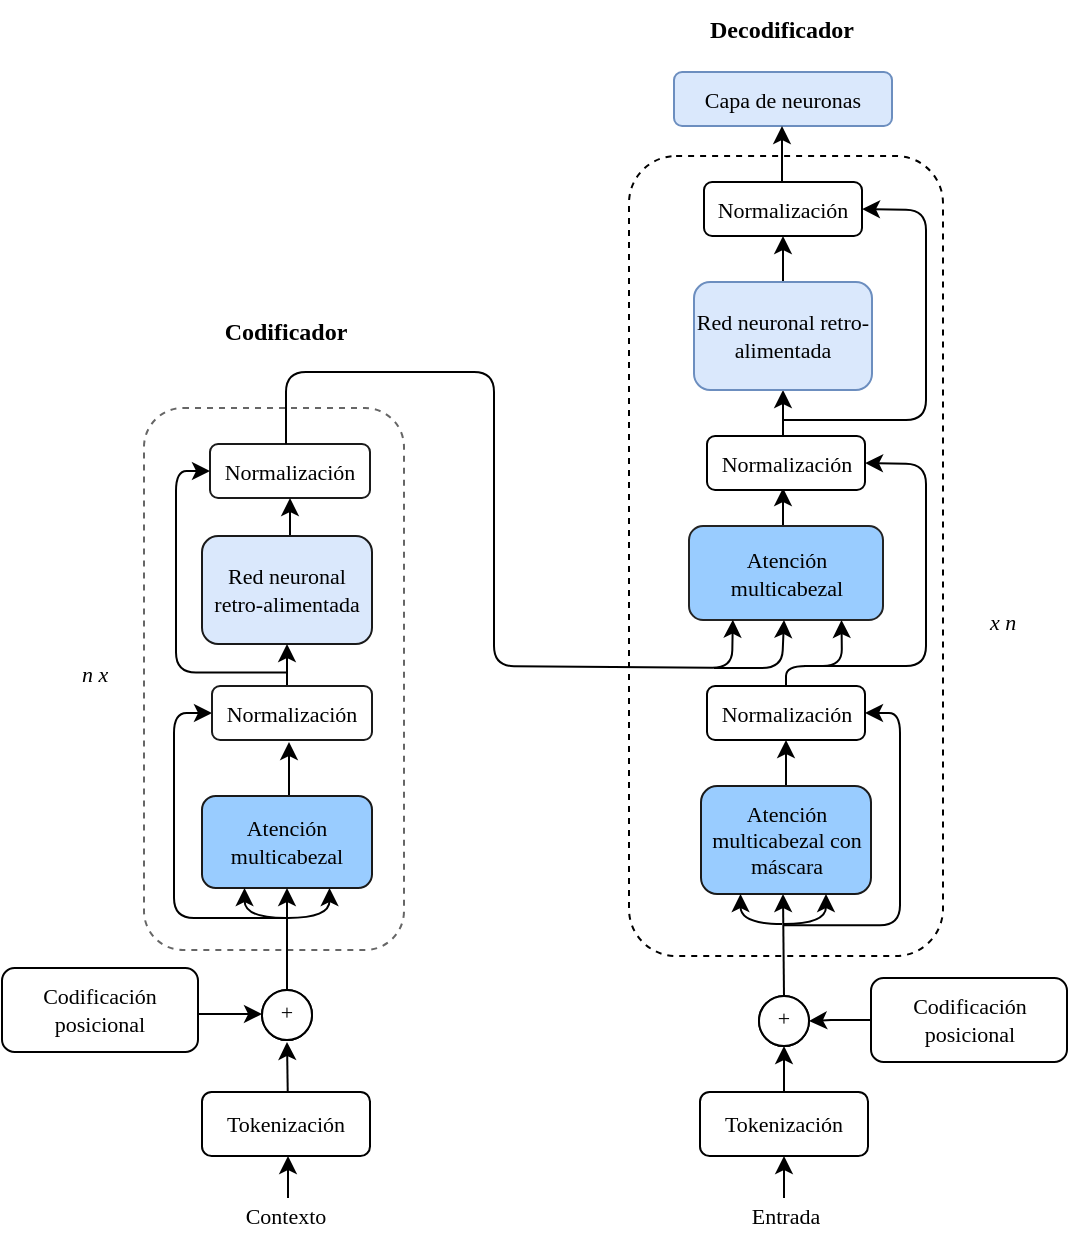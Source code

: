 <mxfile version="21.3.8" type="device">
  <diagram id="AllzhJJeG0eL6vwa1mOl" name="Page-1">
    <mxGraphModel dx="569" dy="738" grid="0" gridSize="10" guides="1" tooltips="1" connect="1" arrows="1" fold="1" page="1" pageScale="1" pageWidth="827" pageHeight="1169" math="0" shadow="0">
      <root>
        <mxCell id="0" />
        <mxCell id="1" parent="0" />
        <mxCell id="erCxGVNcBSu2ljuZGB63-1" value="" style="rounded=1;whiteSpace=wrap;html=1;fillColor=#FFFFFF;strokeColor=#666666;fontColor=#333333;dashed=1;fontSize=11;fontFamily=PT Serif;fontSource=https%3A%2F%2Ffonts.googleapis.com%2Fcss%3Ffamily%3DPT%2BSerif;" parent="1" vertex="1">
          <mxGeometry x="242.0" y="267" width="130" height="271" as="geometry" />
        </mxCell>
        <mxCell id="erCxGVNcBSu2ljuZGB63-2" value="&lt;font style=&quot;font-size: 11px;&quot;&gt;Normalización&lt;/font&gt;" style="rounded=1;whiteSpace=wrap;html=1;fillColor=#FFFFFF;strokeColor=#1A1A1A;flipV=1;fontFamily=PT Serif;fontSource=https%3A%2F%2Ffonts.googleapis.com%2Fcss%3Ffamily%3DPT%2BSerif;fontSize=11;" parent="1" vertex="1">
          <mxGeometry x="275" y="285" width="80" height="27" as="geometry" />
        </mxCell>
        <mxCell id="erCxGVNcBSu2ljuZGB63-19" style="edgeStyle=orthogonalEdgeStyle;rounded=0;orthogonalLoop=1;jettySize=auto;html=1;exitX=0.5;exitY=0;exitDx=0;exitDy=0;entryX=0.5;entryY=1;entryDx=0;entryDy=0;startArrow=none;startFill=0;endArrow=classic;endFill=1;fontSize=11;fontFamily=PT Serif;fontSource=https%3A%2F%2Ffonts.googleapis.com%2Fcss%3Ffamily%3DPT%2BSerif;" parent="1" source="erCxGVNcBSu2ljuZGB63-3" target="erCxGVNcBSu2ljuZGB63-2" edge="1">
          <mxGeometry relative="1" as="geometry" />
        </mxCell>
        <mxCell id="erCxGVNcBSu2ljuZGB63-3" value="&lt;font style=&quot;font-size: 11px;&quot;&gt;Red neuronal retro-alimentada&lt;/font&gt;" style="rounded=1;whiteSpace=wrap;html=1;fillColor=#dae8fc;strokeColor=#1A1A1A;flipV=1;fontFamily=PT Serif;fontSource=https%3A%2F%2Ffonts.googleapis.com%2Fcss%3Ffamily%3DPT%2BSerif;fontSize=11;" parent="1" vertex="1">
          <mxGeometry x="271.0" y="331" width="85" height="54" as="geometry" />
        </mxCell>
        <mxCell id="erCxGVNcBSu2ljuZGB63-11" style="edgeStyle=orthogonalEdgeStyle;rounded=1;orthogonalLoop=1;jettySize=auto;html=1;exitX=0;exitY=0.5;exitDx=0;exitDy=0;startArrow=classic;startFill=1;endArrow=none;endFill=0;fontSize=11;fontFamily=PT Serif;fontSource=https%3A%2F%2Ffonts.googleapis.com%2Fcss%3Ffamily%3DPT%2BSerif;" parent="1" edge="1" source="6JTqqpPswOs1U7iw3UKr-2">
          <mxGeometry relative="1" as="geometry">
            <mxPoint x="277.103" y="418.724" as="sourcePoint" />
            <mxPoint x="313" y="522" as="targetPoint" />
            <Array as="points">
              <mxPoint x="257" y="420" />
              <mxPoint x="257" y="522" />
            </Array>
          </mxGeometry>
        </mxCell>
        <mxCell id="erCxGVNcBSu2ljuZGB63-16" style="edgeStyle=orthogonalEdgeStyle;rounded=0;orthogonalLoop=1;jettySize=auto;html=1;exitX=0.5;exitY=0;exitDx=0;exitDy=0;entryX=0.5;entryY=1;entryDx=0;entryDy=0;startArrow=none;startFill=0;endArrow=classic;endFill=1;fontSize=11;fontFamily=PT Serif;fontSource=https%3A%2F%2Ffonts.googleapis.com%2Fcss%3Ffamily%3DPT%2BSerif;" parent="1" target="erCxGVNcBSu2ljuZGB63-3" edge="1">
          <mxGeometry relative="1" as="geometry">
            <mxPoint x="314.5" y="406" as="sourcePoint" />
          </mxGeometry>
        </mxCell>
        <mxCell id="erCxGVNcBSu2ljuZGB63-15" style="edgeStyle=orthogonalEdgeStyle;rounded=0;orthogonalLoop=1;jettySize=auto;html=1;exitX=0.5;exitY=0;exitDx=0;exitDy=0;entryX=0.5;entryY=1;entryDx=0;entryDy=0;startArrow=none;startFill=0;endArrow=classic;endFill=1;fontSize=11;fontFamily=PT Serif;fontSource=https%3A%2F%2Ffonts.googleapis.com%2Fcss%3Ffamily%3DPT%2BSerif;" parent="1" source="erCxGVNcBSu2ljuZGB63-5" edge="1">
          <mxGeometry relative="1" as="geometry">
            <mxPoint x="314.5" y="434" as="targetPoint" />
          </mxGeometry>
        </mxCell>
        <mxCell id="erCxGVNcBSu2ljuZGB63-5" value="&lt;font style=&quot;font-size: 11px;&quot;&gt;Atención multicabezal&lt;/font&gt;" style="rounded=1;whiteSpace=wrap;html=1;fillColor=#99CCFF;strokeColor=#1A1A1A;flipV=1;fontFamily=PT Serif;fontSource=https%3A%2F%2Ffonts.googleapis.com%2Fcss%3Ffamily%3DPT%2BSerif;gradientColor=none;align=center;fontSize=11;" parent="1" vertex="1">
          <mxGeometry x="271" y="461" width="85" height="46" as="geometry" />
        </mxCell>
        <mxCell id="erCxGVNcBSu2ljuZGB63-8" style="edgeStyle=orthogonalEdgeStyle;rounded=0;orthogonalLoop=1;jettySize=auto;html=1;exitX=0.5;exitY=0;exitDx=0;exitDy=0;entryX=0.5;entryY=1;entryDx=0;entryDy=0;fontSize=11;fontFamily=PT Serif;fontSource=https%3A%2F%2Ffonts.googleapis.com%2Fcss%3Ffamily%3DPT%2BSerif;" parent="1" edge="1">
          <mxGeometry relative="1" as="geometry">
            <mxPoint x="313.5" y="558" as="sourcePoint" />
            <mxPoint x="313.5" y="507.0" as="targetPoint" />
          </mxGeometry>
        </mxCell>
        <mxCell id="erCxGVNcBSu2ljuZGB63-7" value="" style="endArrow=classic;html=1;entryX=0.5;entryY=1;entryDx=0;entryDy=0;fontSize=11;fontFamily=PT Serif;fontSource=https%3A%2F%2Ffonts.googleapis.com%2Fcss%3Ffamily%3DPT%2BSerif;" parent="1" edge="1">
          <mxGeometry width="50" height="50" relative="1" as="geometry">
            <mxPoint x="314" y="618" as="sourcePoint" />
            <mxPoint x="313.5" y="584" as="targetPoint" />
          </mxGeometry>
        </mxCell>
        <mxCell id="erCxGVNcBSu2ljuZGB63-32" value="" style="rounded=1;whiteSpace=wrap;html=1;dashed=1;fontSize=11;fontFamily=PT Serif;fontSource=https%3A%2F%2Ffonts.googleapis.com%2Fcss%3Ffamily%3DPT%2BSerif;" parent="1" vertex="1">
          <mxGeometry x="484.5" y="141" width="157" height="400" as="geometry" />
        </mxCell>
        <mxCell id="erCxGVNcBSu2ljuZGB63-48" style="edgeStyle=orthogonalEdgeStyle;rounded=0;orthogonalLoop=1;jettySize=auto;html=1;exitX=0.481;exitY=1.007;exitDx=0;exitDy=0;entryX=0.5;entryY=1;entryDx=0;entryDy=0;startArrow=none;startFill=0;endArrow=classic;endFill=1;exitPerimeter=0;fontSize=11;fontFamily=PT Serif;fontSource=https%3A%2F%2Ffonts.googleapis.com%2Fcss%3Ffamily%3DPT%2BSerif;" parent="1" source="n1pnrjjPw9y0WNeoDxGA-10" target="erCxGVNcBSu2ljuZGB63-46" edge="1">
          <mxGeometry relative="1" as="geometry">
            <mxPoint x="561.5" y="280" as="sourcePoint" />
          </mxGeometry>
        </mxCell>
        <mxCell id="erCxGVNcBSu2ljuZGB63-34" style="edgeStyle=orthogonalEdgeStyle;rounded=0;orthogonalLoop=1;jettySize=auto;html=1;exitX=0.5;exitY=0;exitDx=0;exitDy=0;entryX=0.5;entryY=1;entryDx=0;entryDy=0;startArrow=none;startFill=0;endArrow=classic;endFill=1;fontSize=11;fontFamily=PT Serif;fontSource=https%3A%2F%2Ffonts.googleapis.com%2Fcss%3Ffamily%3DPT%2BSerif;" parent="1" source="erCxGVNcBSu2ljuZGB63-35" edge="1">
          <mxGeometry relative="1" as="geometry">
            <mxPoint x="561.5" y="307" as="targetPoint" />
          </mxGeometry>
        </mxCell>
        <mxCell id="erCxGVNcBSu2ljuZGB63-35" value="&lt;font style=&quot;font-size: 11px;&quot; data-font-src=&quot;https://fonts.googleapis.com/css?family=PT+Serif&quot;&gt;Atención multicabezal&lt;/font&gt;" style="rounded=1;whiteSpace=wrap;html=1;fillColor=#99ccff;strokeColor=#232323;flipV=1;fontSize=11;fontFamily=PT Serif;fontSource=https%3A%2F%2Ffonts.googleapis.com%2Fcss%3Ffamily%3DPT%2BSerif;" parent="1" vertex="1">
          <mxGeometry x="514.5" y="326" width="97" height="47" as="geometry" />
        </mxCell>
        <mxCell id="erCxGVNcBSu2ljuZGB63-39" style="edgeStyle=orthogonalEdgeStyle;rounded=0;orthogonalLoop=1;jettySize=auto;html=1;exitX=0.5;exitY=0;exitDx=0;exitDy=0;entryX=0.5;entryY=1;entryDx=0;entryDy=0;startArrow=none;startFill=0;endArrow=classic;endFill=1;fontSize=11;fontFamily=PT Serif;fontSource=https%3A%2F%2Ffonts.googleapis.com%2Fcss%3Ffamily%3DPT%2BSerif;" parent="1" source="n1pnrjjPw9y0WNeoDxGA-14" target="n1pnrjjPw9y0WNeoDxGA-11" edge="1">
          <mxGeometry relative="1" as="geometry">
            <mxPoint x="561.5" y="456" as="sourcePoint" />
            <mxPoint x="562.0" y="433" as="targetPoint" />
          </mxGeometry>
        </mxCell>
        <mxCell id="erCxGVNcBSu2ljuZGB63-41" style="edgeStyle=orthogonalEdgeStyle;rounded=0;orthogonalLoop=1;jettySize=auto;html=1;exitX=0.5;exitY=0;exitDx=0;exitDy=0;entryX=0.5;entryY=1;entryDx=0;entryDy=0;fontSize=11;fontFamily=PT Serif;fontSource=https%3A%2F%2Ffonts.googleapis.com%2Fcss%3Ffamily%3DPT%2BSerif;" parent="1" source="erCxGVNcBSu2ljuZGB63-42" edge="1">
          <mxGeometry relative="1" as="geometry">
            <mxPoint x="561.5" y="510" as="targetPoint" />
          </mxGeometry>
        </mxCell>
        <mxCell id="erCxGVNcBSu2ljuZGB63-42" value="" style="shape=orEllipse;perimeter=ellipsePerimeter;whiteSpace=wrap;html=1;backgroundOutline=1;fontSize=11;fontFamily=PT Serif;fontSource=https%3A%2F%2Ffonts.googleapis.com%2Fcss%3Ffamily%3DPT%2BSerif;" parent="1" vertex="1">
          <mxGeometry x="549.5" y="561" width="25" height="25" as="geometry" />
        </mxCell>
        <mxCell id="erCxGVNcBSu2ljuZGB63-43" value="" style="endArrow=classic;html=1;entryX=0.5;entryY=1;entryDx=0;entryDy=0;exitX=0.5;exitY=0;exitDx=0;exitDy=0;fontSize=11;fontFamily=PT Serif;fontSource=https%3A%2F%2Ffonts.googleapis.com%2Fcss%3Ffamily%3DPT%2BSerif;" parent="1" source="n1pnrjjPw9y0WNeoDxGA-16" target="erCxGVNcBSu2ljuZGB63-42" edge="1">
          <mxGeometry width="50" height="50" relative="1" as="geometry">
            <mxPoint x="564" y="613" as="sourcePoint" />
            <mxPoint x="641.5" y="693" as="targetPoint" />
          </mxGeometry>
        </mxCell>
        <mxCell id="erCxGVNcBSu2ljuZGB63-49" style="edgeStyle=orthogonalEdgeStyle;rounded=0;orthogonalLoop=1;jettySize=auto;html=1;exitX=0.5;exitY=0;exitDx=0;exitDy=0;entryX=0.5;entryY=1;entryDx=0;entryDy=0;startArrow=none;startFill=0;endArrow=classic;endFill=1;fontSize=11;fontFamily=PT Serif;fontSource=https%3A%2F%2Ffonts.googleapis.com%2Fcss%3Ffamily%3DPT%2BSerif;" parent="1" source="erCxGVNcBSu2ljuZGB63-46" target="erCxGVNcBSu2ljuZGB63-47" edge="1">
          <mxGeometry relative="1" as="geometry" />
        </mxCell>
        <mxCell id="erCxGVNcBSu2ljuZGB63-46" value="&lt;font data-font-src=&quot;https://fonts.googleapis.com/css?family=PT+Serif&quot; style=&quot;font-size: 11px;&quot;&gt;Red neuronal retro-alimentada&lt;/font&gt;" style="rounded=1;whiteSpace=wrap;html=1;fillColor=#dae8fc;strokeColor=#6c8ebf;flipV=1;fontSize=11;fontFamily=PT Serif;fontSource=https%3A%2F%2Ffonts.googleapis.com%2Fcss%3Ffamily%3DPT%2BSerif;" parent="1" vertex="1">
          <mxGeometry x="517" y="204" width="89" height="54" as="geometry" />
        </mxCell>
        <mxCell id="erCxGVNcBSu2ljuZGB63-47" value="&lt;font data-font-src=&quot;https://fonts.googleapis.com/css?family=PT+Serif&quot; style=&quot;font-size: 11px;&quot;&gt;Normalización&lt;/font&gt;" style="rounded=1;whiteSpace=wrap;html=1;flipV=1;fontSize=11;fontFamily=PT Serif;fontSource=https%3A%2F%2Ffonts.googleapis.com%2Fcss%3Ffamily%3DPT%2BSerif;" parent="1" vertex="1">
          <mxGeometry x="522" y="154" width="79" height="27" as="geometry" />
        </mxCell>
        <mxCell id="erCxGVNcBSu2ljuZGB63-50" style="edgeStyle=orthogonalEdgeStyle;rounded=1;orthogonalLoop=1;jettySize=auto;html=1;exitX=1;exitY=0.5;exitDx=0;exitDy=0;startArrow=classic;startFill=1;endArrow=none;endFill=0;fontSize=11;fontFamily=PT Serif;fontSource=https%3A%2F%2Ffonts.googleapis.com%2Fcss%3Ffamily%3DPT%2BSerif;" parent="1" source="n1pnrjjPw9y0WNeoDxGA-11" edge="1">
          <mxGeometry relative="1" as="geometry">
            <mxPoint x="525.5" y="419.5" as="sourcePoint" />
            <mxPoint x="561.605" y="525.628" as="targetPoint" />
            <Array as="points">
              <mxPoint x="620" y="420" />
              <mxPoint x="620" y="526" />
            </Array>
          </mxGeometry>
        </mxCell>
        <mxCell id="jo1FwagnRR1Xz1HvLgAa-1" style="edgeStyle=orthogonalEdgeStyle;orthogonalLoop=1;jettySize=auto;html=1;entryX=0.75;entryY=1;entryDx=0;entryDy=0;curved=1;fontSize=11;fontFamily=PT Serif;fontSource=https%3A%2F%2Ffonts.googleapis.com%2Fcss%3Ffamily%3DPT%2BSerif;" parent="1" target="erCxGVNcBSu2ljuZGB63-5" edge="1">
          <mxGeometry relative="1" as="geometry">
            <mxPoint x="314" y="522" as="sourcePoint" />
            <mxPoint x="323" y="517" as="targetPoint" />
            <Array as="points">
              <mxPoint x="314" y="522" />
              <mxPoint x="335" y="522" />
            </Array>
          </mxGeometry>
        </mxCell>
        <mxCell id="jo1FwagnRR1Xz1HvLgAa-2" style="edgeStyle=orthogonalEdgeStyle;orthogonalLoop=1;jettySize=auto;html=1;entryX=0.25;entryY=1;entryDx=0;entryDy=0;curved=1;fontSize=11;fontFamily=PT Serif;fontSource=https%3A%2F%2Ffonts.googleapis.com%2Fcss%3Ffamily%3DPT%2BSerif;" parent="1" edge="1">
          <mxGeometry relative="1" as="geometry">
            <mxPoint x="313" y="522" as="sourcePoint" />
            <mxPoint x="292.25" y="507.0" as="targetPoint" />
            <Array as="points">
              <mxPoint x="313" y="522" />
              <mxPoint x="292" y="522" />
            </Array>
          </mxGeometry>
        </mxCell>
        <mxCell id="jo1FwagnRR1Xz1HvLgAa-3" style="edgeStyle=orthogonalEdgeStyle;rounded=1;orthogonalLoop=1;jettySize=auto;html=1;exitX=0;exitY=0.5;exitDx=0;exitDy=0;startArrow=classic;startFill=1;endArrow=none;endFill=0;fontSize=11;fontFamily=PT Serif;fontSource=https%3A%2F%2Ffonts.googleapis.com%2Fcss%3Ffamily%3DPT%2BSerif;" parent="1" edge="1" source="erCxGVNcBSu2ljuZGB63-2">
          <mxGeometry relative="1" as="geometry">
            <mxPoint x="278.073" y="296.034" as="sourcePoint" />
            <mxPoint x="313.97" y="399.31" as="targetPoint" />
            <Array as="points">
              <mxPoint x="258" y="299" />
              <mxPoint x="258" y="399" />
            </Array>
          </mxGeometry>
        </mxCell>
        <mxCell id="jo1FwagnRR1Xz1HvLgAa-4" value="&lt;i style=&quot;font-size: 11px;&quot;&gt;&lt;font data-font-src=&quot;https://fonts.googleapis.com/css?family=PT+Serif&quot; style=&quot;font-size: 11px;&quot;&gt;n x&lt;/font&gt;&lt;/i&gt;" style="text;html=1;align=center;verticalAlign=middle;resizable=0;points=[];autosize=1;strokeColor=none;fillColor=none;fontSize=11;fontFamily=PT Serif;fontSource=https%3A%2F%2Ffonts.googleapis.com%2Fcss%3Ffamily%3DPT%2BSerif;" parent="1" vertex="1">
          <mxGeometry x="200" y="387" width="33" height="25" as="geometry" />
        </mxCell>
        <mxCell id="jo1FwagnRR1Xz1HvLgAa-6" value="" style="shape=orEllipse;perimeter=ellipsePerimeter;whiteSpace=wrap;html=1;backgroundOutline=1;fontSize=11;fontFamily=PT Serif;fontSource=https%3A%2F%2Ffonts.googleapis.com%2Fcss%3Ffamily%3DPT%2BSerif;" parent="1" vertex="1">
          <mxGeometry x="301" y="558" width="25" height="25" as="geometry" />
        </mxCell>
        <mxCell id="jo1FwagnRR1Xz1HvLgAa-10" value="" style="endArrow=none;html=1;rounded=0;exitX=0;exitY=0.5;exitDx=0;exitDy=0;fontSize=11;fontFamily=PT Serif;fontSource=https%3A%2F%2Ffonts.googleapis.com%2Fcss%3Ffamily%3DPT%2BSerif;" parent="1" source="jo1FwagnRR1Xz1HvLgAa-6" edge="1">
          <mxGeometry width="50" height="50" relative="1" as="geometry">
            <mxPoint x="286" y="571" as="sourcePoint" />
            <mxPoint x="301" y="571" as="targetPoint" />
          </mxGeometry>
        </mxCell>
        <mxCell id="n1pnrjjPw9y0WNeoDxGA-1" value="&lt;font data-font-src=&quot;https://fonts.googleapis.com/css?family=PT+Serif&quot; style=&quot;font-size: 11px;&quot;&gt;Codificación posicional&lt;/font&gt;" style="rounded=1;whiteSpace=wrap;html=1;fontSize=11;fontFamily=PT Serif;fontSource=https%3A%2F%2Ffonts.googleapis.com%2Fcss%3Ffamily%3DPT%2BSerif;" parent="1" vertex="1">
          <mxGeometry x="171" y="547" width="98" height="42" as="geometry" />
        </mxCell>
        <mxCell id="n1pnrjjPw9y0WNeoDxGA-6" value="&lt;font data-font-src=&quot;https://fonts.googleapis.com/css?family=PT+Serif&quot; style=&quot;font-size: 11px;&quot;&gt;Tokenización&lt;/font&gt;" style="rounded=1;whiteSpace=wrap;html=1;fontSize=11;fontFamily=PT Serif;fontSource=https%3A%2F%2Ffonts.googleapis.com%2Fcss%3Ffamily%3DPT%2BSerif;" parent="1" vertex="1">
          <mxGeometry x="271" y="609" width="84" height="32" as="geometry" />
        </mxCell>
        <mxCell id="n1pnrjjPw9y0WNeoDxGA-9" value="" style="endArrow=classic;html=1;rounded=0;entryX=1.023;entryY=0.812;entryDx=0;entryDy=0;entryPerimeter=0;fontSize=11;fontFamily=PT Serif;fontSource=https%3A%2F%2Ffonts.googleapis.com%2Fcss%3Ffamily%3DPT%2BSerif;" parent="1" edge="1">
          <mxGeometry width="50" height="50" relative="1" as="geometry">
            <mxPoint x="269" y="570" as="sourcePoint" />
            <mxPoint x="301.0" y="570.052" as="targetPoint" />
          </mxGeometry>
        </mxCell>
        <mxCell id="n1pnrjjPw9y0WNeoDxGA-10" value="&lt;font data-font-src=&quot;https://fonts.googleapis.com/css?family=PT+Serif&quot; style=&quot;font-size: 11px;&quot;&gt;Normalización&lt;/font&gt;" style="rounded=1;whiteSpace=wrap;html=1;flipV=1;fontSize=11;fontFamily=PT Serif;fontSource=https%3A%2F%2Ffonts.googleapis.com%2Fcss%3Ffamily%3DPT%2BSerif;" parent="1" vertex="1">
          <mxGeometry x="523.5" y="281" width="79" height="27" as="geometry" />
        </mxCell>
        <mxCell id="n1pnrjjPw9y0WNeoDxGA-11" value="&lt;font style=&quot;font-size: 11px;&quot; data-font-src=&quot;https://fonts.googleapis.com/css?family=PT+Serif&quot;&gt;Normalización&lt;/font&gt;" style="rounded=1;whiteSpace=wrap;html=1;flipV=1;fontSize=11;fontFamily=PT Serif;fontSource=https%3A%2F%2Ffonts.googleapis.com%2Fcss%3Ffamily%3DPT%2BSerif;" parent="1" vertex="1">
          <mxGeometry x="523.5" y="406" width="79" height="27" as="geometry" />
        </mxCell>
        <mxCell id="n1pnrjjPw9y0WNeoDxGA-14" value="&lt;font style=&quot;font-size: 11px;&quot;&gt;Atención multicabezal con máscara&lt;/font&gt;" style="rounded=1;whiteSpace=wrap;html=1;fillColor=#99CCFF;strokeColor=#1A1A1A;flipV=1;fontFamily=PT Serif;fontSource=https%3A%2F%2Ffonts.googleapis.com%2Fcss%3Ffamily%3DPT%2BSerif;gradientColor=none;fontSize=11;" parent="1" vertex="1">
          <mxGeometry x="520.5" y="456" width="85" height="54" as="geometry" />
        </mxCell>
        <mxCell id="n1pnrjjPw9y0WNeoDxGA-18" value="" style="edgeStyle=orthogonalEdgeStyle;rounded=0;orthogonalLoop=1;jettySize=auto;html=1;fontSize=11;fontFamily=PT Serif;fontSource=https%3A%2F%2Ffonts.googleapis.com%2Fcss%3Ffamily%3DPT%2BSerif;" parent="1" source="n1pnrjjPw9y0WNeoDxGA-15" target="erCxGVNcBSu2ljuZGB63-42" edge="1">
          <mxGeometry relative="1" as="geometry" />
        </mxCell>
        <mxCell id="n1pnrjjPw9y0WNeoDxGA-15" value="&lt;font data-font-src=&quot;https://fonts.googleapis.com/css?family=PT+Serif&quot; style=&quot;font-size: 11px;&quot;&gt;Codificación posicional&lt;/font&gt;" style="rounded=1;whiteSpace=wrap;html=1;fontSize=11;fontFamily=PT Serif;fontSource=https%3A%2F%2Ffonts.googleapis.com%2Fcss%3Ffamily%3DPT%2BSerif;" parent="1" vertex="1">
          <mxGeometry x="605.5" y="552" width="98" height="42" as="geometry" />
        </mxCell>
        <mxCell id="n1pnrjjPw9y0WNeoDxGA-16" value="&lt;font data-font-src=&quot;https://fonts.googleapis.com/css?family=PT+Serif&quot; style=&quot;font-size: 11px;&quot;&gt;Tokenización&lt;/font&gt;" style="rounded=1;whiteSpace=wrap;html=1;fontSize=11;fontFamily=PT Serif;fontSource=https%3A%2F%2Ffonts.googleapis.com%2Fcss%3Ffamily%3DPT%2BSerif;" parent="1" vertex="1">
          <mxGeometry x="520" y="609" width="84" height="32" as="geometry" />
        </mxCell>
        <mxCell id="n1pnrjjPw9y0WNeoDxGA-21" style="edgeStyle=orthogonalEdgeStyle;orthogonalLoop=1;jettySize=auto;html=1;entryX=0.75;entryY=1;entryDx=0;entryDy=0;curved=1;fontSize=11;fontFamily=PT Serif;fontSource=https%3A%2F%2Ffonts.googleapis.com%2Fcss%3Ffamily%3DPT%2BSerif;" parent="1" edge="1">
          <mxGeometry relative="1" as="geometry">
            <mxPoint x="562" y="525" as="sourcePoint" />
            <mxPoint x="583" y="510" as="targetPoint" />
            <Array as="points">
              <mxPoint x="562" y="525" />
              <mxPoint x="583" y="525" />
            </Array>
          </mxGeometry>
        </mxCell>
        <mxCell id="n1pnrjjPw9y0WNeoDxGA-22" style="edgeStyle=orthogonalEdgeStyle;orthogonalLoop=1;jettySize=auto;html=1;entryX=0.25;entryY=1;entryDx=0;entryDy=0;curved=1;fontSize=11;fontFamily=PT Serif;fontSource=https%3A%2F%2Ffonts.googleapis.com%2Fcss%3Ffamily%3DPT%2BSerif;" parent="1" edge="1">
          <mxGeometry relative="1" as="geometry">
            <mxPoint x="561" y="525" as="sourcePoint" />
            <mxPoint x="540.25" y="510.0" as="targetPoint" />
            <Array as="points">
              <mxPoint x="561" y="525" />
              <mxPoint x="540" y="525" />
            </Array>
          </mxGeometry>
        </mxCell>
        <mxCell id="n1pnrjjPw9y0WNeoDxGA-25" value="" style="endArrow=classic;html=1;rounded=1;entryX=0.226;entryY=0.003;entryDx=0;entryDy=0;fontSize=11;fontFamily=PT Serif;fontSource=https%3A%2F%2Ffonts.googleapis.com%2Fcss%3Ffamily%3DPT%2BSerif;entryPerimeter=0;" parent="1" target="erCxGVNcBSu2ljuZGB63-35" edge="1">
          <mxGeometry width="50" height="50" relative="1" as="geometry">
            <mxPoint x="313" y="285" as="sourcePoint" />
            <mxPoint x="540" y="396" as="targetPoint" />
            <Array as="points">
              <mxPoint x="313" y="249" />
              <mxPoint x="417" y="249" />
              <mxPoint x="417" y="396" />
              <mxPoint x="536" y="397" />
            </Array>
          </mxGeometry>
        </mxCell>
        <mxCell id="n1pnrjjPw9y0WNeoDxGA-26" value="" style="endArrow=classic;html=1;rounded=1;fontSize=11;fontFamily=PT Serif;fontSource=https%3A%2F%2Ffonts.googleapis.com%2Fcss%3Ffamily%3DPT%2BSerif;entryX=0.5;entryY=1;entryDx=0;entryDy=0;" parent="1" edge="1">
          <mxGeometry width="50" height="50" relative="1" as="geometry">
            <mxPoint x="527" y="397" as="sourcePoint" />
            <mxPoint x="562.0" y="373.0" as="targetPoint" />
            <Array as="points">
              <mxPoint x="561" y="397" />
            </Array>
          </mxGeometry>
        </mxCell>
        <mxCell id="n1pnrjjPw9y0WNeoDxGA-27" value="" style="endArrow=classic;html=1;rounded=1;entryX=1;entryY=0.5;entryDx=0;entryDy=0;exitX=0.5;exitY=0;exitDx=0;exitDy=0;fontSize=11;fontFamily=PT Serif;fontSource=https%3A%2F%2Ffonts.googleapis.com%2Fcss%3Ffamily%3DPT%2BSerif;" parent="1" source="n1pnrjjPw9y0WNeoDxGA-11" target="n1pnrjjPw9y0WNeoDxGA-10" edge="1">
          <mxGeometry width="50" height="50" relative="1" as="geometry">
            <mxPoint x="561" y="405" as="sourcePoint" />
            <mxPoint x="628" y="63" as="targetPoint" />
            <Array as="points">
              <mxPoint x="563" y="396" />
              <mxPoint x="633" y="396" />
              <mxPoint x="633" y="295" />
            </Array>
          </mxGeometry>
        </mxCell>
        <mxCell id="n1pnrjjPw9y0WNeoDxGA-28" value="" style="endArrow=classic;html=1;rounded=1;entryX=0.75;entryY=1;entryDx=0;entryDy=0;fontSize=11;fontFamily=PT Serif;fontSource=https%3A%2F%2Ffonts.googleapis.com%2Fcss%3Ffamily%3DPT%2BSerif;" parent="1" edge="1">
          <mxGeometry width="50" height="50" relative="1" as="geometry">
            <mxPoint x="572" y="396" as="sourcePoint" />
            <mxPoint x="590.75" y="373" as="targetPoint" />
            <Array as="points">
              <mxPoint x="591" y="396" />
            </Array>
          </mxGeometry>
        </mxCell>
        <mxCell id="n1pnrjjPw9y0WNeoDxGA-29" value="&lt;i style=&quot;font-size: 11px;&quot;&gt;&lt;font data-font-src=&quot;https://fonts.googleapis.com/css?family=PT+Serif&quot; style=&quot;font-size: 11px;&quot;&gt;x n&lt;/font&gt;&lt;/i&gt;" style="text;html=1;align=center;verticalAlign=middle;resizable=0;points=[];autosize=1;strokeColor=none;fillColor=none;fontSize=11;fontFamily=PT Serif;fontSource=https%3A%2F%2Ffonts.googleapis.com%2Fcss%3Ffamily%3DPT%2BSerif;" parent="1" vertex="1">
          <mxGeometry x="654" y="361" width="33" height="25" as="geometry" />
        </mxCell>
        <mxCell id="n1pnrjjPw9y0WNeoDxGA-30" value="" style="endArrow=classic;html=1;rounded=1;entryX=1;entryY=0.5;entryDx=0;entryDy=0;fontSize=11;fontFamily=PT Serif;fontSource=https%3A%2F%2Ffonts.googleapis.com%2Fcss%3Ffamily%3DPT%2BSerif;" parent="1" target="erCxGVNcBSu2ljuZGB63-47" edge="1">
          <mxGeometry width="50" height="50" relative="1" as="geometry">
            <mxPoint x="562" y="273" as="sourcePoint" />
            <mxPoint x="630" y="5" as="targetPoint" />
            <Array as="points">
              <mxPoint x="633" y="273" />
              <mxPoint x="633" y="168" />
            </Array>
          </mxGeometry>
        </mxCell>
        <mxCell id="n1pnrjjPw9y0WNeoDxGA-31" value="&lt;font data-font-src=&quot;https://fonts.googleapis.com/css?family=PT+Serif&quot; style=&quot;font-size: 11px;&quot;&gt;Capa de neuronas&lt;/font&gt;" style="rounded=1;whiteSpace=wrap;html=1;fillColor=#dae8fc;strokeColor=#6c8ebf;flipV=1;fontSize=11;fontFamily=PT Serif;fontSource=https%3A%2F%2Ffonts.googleapis.com%2Fcss%3Ffamily%3DPT%2BSerif;" parent="1" vertex="1">
          <mxGeometry x="507" y="99" width="109" height="27" as="geometry" />
        </mxCell>
        <mxCell id="n1pnrjjPw9y0WNeoDxGA-33" style="edgeStyle=orthogonalEdgeStyle;rounded=0;orthogonalLoop=1;jettySize=auto;html=1;entryX=0.5;entryY=1;entryDx=0;entryDy=0;startArrow=none;startFill=0;endArrow=classic;endFill=1;fontSize=11;fontFamily=PT Serif;fontSource=https%3A%2F%2Ffonts.googleapis.com%2Fcss%3Ffamily%3DPT%2BSerif;" parent="1" edge="1">
          <mxGeometry relative="1" as="geometry">
            <mxPoint x="561" y="154" as="sourcePoint" />
            <mxPoint x="561" y="126" as="targetPoint" />
          </mxGeometry>
        </mxCell>
        <mxCell id="n1pnrjjPw9y0WNeoDxGA-34" value="&lt;font data-font-src=&quot;https://fonts.googleapis.com/css?family=PT+Serif&quot; style=&quot;font-size: 12px;&quot;&gt;Decodificador&lt;/font&gt;" style="text;html=1;strokeColor=none;fillColor=none;align=center;verticalAlign=middle;whiteSpace=wrap;rounded=0;fontSize=12;fontStyle=1;fontFamily=PT Serif;fontSource=https%3A%2F%2Ffonts.googleapis.com%2Fcss%3Ffamily%3DPT%2BSerif;" parent="1" vertex="1">
          <mxGeometry x="520.5" y="63" width="80" height="30" as="geometry" />
        </mxCell>
        <mxCell id="n1pnrjjPw9y0WNeoDxGA-35" value="&lt;font data-font-src=&quot;https://fonts.googleapis.com/css?family=PT+Serif&quot; style=&quot;font-size: 12px;&quot;&gt;Codificador&lt;/font&gt;" style="text;html=1;strokeColor=none;fillColor=none;align=center;verticalAlign=middle;whiteSpace=wrap;rounded=0;fontSize=12;fontStyle=1;fontFamily=PT Serif;fontSource=https%3A%2F%2Ffonts.googleapis.com%2Fcss%3Ffamily%3DPT%2BSerif;" parent="1" vertex="1">
          <mxGeometry x="283" y="214" width="60" height="30" as="geometry" />
        </mxCell>
        <mxCell id="n1pnrjjPw9y0WNeoDxGA-36" value="" style="ellipse;whiteSpace=wrap;html=1;aspect=fixed;fontSize=11;fontFamily=PT Serif;fontSource=https%3A%2F%2Ffonts.googleapis.com%2Fcss%3Ffamily%3DPT%2BSerif;" parent="1" vertex="1">
          <mxGeometry x="301" y="558" width="25" height="25" as="geometry" />
        </mxCell>
        <mxCell id="n1pnrjjPw9y0WNeoDxGA-37" value="" style="ellipse;whiteSpace=wrap;html=1;aspect=fixed;fontSize=11;fontFamily=PT Serif;fontSource=https%3A%2F%2Ffonts.googleapis.com%2Fcss%3Ffamily%3DPT%2BSerif;" parent="1" vertex="1">
          <mxGeometry x="549.5" y="561" width="25" height="25" as="geometry" />
        </mxCell>
        <mxCell id="n1pnrjjPw9y0WNeoDxGA-38" value="+" style="text;html=1;strokeColor=none;fillColor=none;align=center;verticalAlign=middle;whiteSpace=wrap;rounded=0;fontSize=11;fontFamily=PT Serif;fontSource=https%3A%2F%2Ffonts.googleapis.com%2Fcss%3Ffamily%3DPT%2BSerif;" parent="1" vertex="1">
          <mxGeometry x="289.25" y="554" width="48.5" height="30" as="geometry" />
        </mxCell>
        <mxCell id="n1pnrjjPw9y0WNeoDxGA-39" value="+" style="text;html=1;strokeColor=none;fillColor=none;align=center;verticalAlign=middle;whiteSpace=wrap;rounded=0;fontSize=11;fontFamily=PT Serif;fontSource=https%3A%2F%2Ffonts.googleapis.com%2Fcss%3Ffamily%3DPT%2BSerif;" parent="1" vertex="1">
          <mxGeometry x="531.5" y="557" width="60" height="30" as="geometry" />
        </mxCell>
        <mxCell id="n1pnrjjPw9y0WNeoDxGA-40" value="&lt;font data-font-src=&quot;https://fonts.googleapis.com/css?family=PT+Serif&quot; style=&quot;font-size: 11px;&quot;&gt;Contexto&lt;/font&gt;" style="text;html=1;strokeColor=none;fillColor=none;align=center;verticalAlign=middle;whiteSpace=wrap;rounded=0;fontSize=11;fontFamily=PT Serif;fontSource=https%3A%2F%2Ffonts.googleapis.com%2Fcss%3Ffamily%3DPT%2BSerif;" parent="1" vertex="1">
          <mxGeometry x="283" y="656" width="60" height="30" as="geometry" />
        </mxCell>
        <mxCell id="n1pnrjjPw9y0WNeoDxGA-41" value="&lt;font data-font-src=&quot;https://fonts.googleapis.com/css?family=PT+Serif&quot; style=&quot;font-size: 11px;&quot;&gt;Entrada&lt;/font&gt;" style="text;html=1;strokeColor=none;fillColor=none;align=center;verticalAlign=middle;whiteSpace=wrap;rounded=0;fontSize=11;fontFamily=PT Serif;fontSource=https%3A%2F%2Ffonts.googleapis.com%2Fcss%3Ffamily%3DPT%2BSerif;" parent="1" vertex="1">
          <mxGeometry x="533" y="656" width="60" height="30" as="geometry" />
        </mxCell>
        <mxCell id="n1pnrjjPw9y0WNeoDxGA-42" value="" style="endArrow=classic;html=1;rounded=0;fontSize=11;fontFamily=PT Serif;fontSource=https%3A%2F%2Ffonts.googleapis.com%2Fcss%3Ffamily%3DPT%2BSerif;" parent="1" edge="1">
          <mxGeometry width="50" height="50" relative="1" as="geometry">
            <mxPoint x="314" y="662" as="sourcePoint" />
            <mxPoint x="314" y="641" as="targetPoint" />
          </mxGeometry>
        </mxCell>
        <mxCell id="n1pnrjjPw9y0WNeoDxGA-43" value="" style="endArrow=classic;html=1;rounded=0;fontSize=11;fontFamily=PT Serif;fontSource=https%3A%2F%2Ffonts.googleapis.com%2Fcss%3Ffamily%3DPT%2BSerif;" parent="1" edge="1">
          <mxGeometry width="50" height="50" relative="1" as="geometry">
            <mxPoint x="562" y="662" as="sourcePoint" />
            <mxPoint x="562" y="641" as="targetPoint" />
          </mxGeometry>
        </mxCell>
        <mxCell id="6JTqqpPswOs1U7iw3UKr-2" value="&lt;font style=&quot;font-size: 11px;&quot;&gt;Normalización&lt;/font&gt;" style="rounded=1;whiteSpace=wrap;html=1;fillColor=#FFFFFF;strokeColor=#1A1A1A;flipV=1;fontFamily=PT Serif;fontSource=https%3A%2F%2Ffonts.googleapis.com%2Fcss%3Ffamily%3DPT%2BSerif;fontSize=11;" vertex="1" parent="1">
          <mxGeometry x="276" y="406" width="80" height="27" as="geometry" />
        </mxCell>
      </root>
    </mxGraphModel>
  </diagram>
</mxfile>
